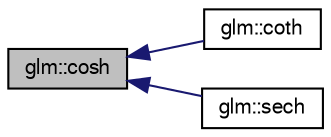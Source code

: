 digraph G
{
  bgcolor="transparent";
  edge [fontname="FreeSans",fontsize=10,labelfontname="FreeSans",labelfontsize=10];
  node [fontname="FreeSans",fontsize=10,shape=record];
  rankdir=LR;
  Node1 [label="glm::cosh",height=0.2,width=0.4,color="black", fillcolor="grey75", style="filled" fontcolor="black"];
  Node1 -> Node2 [dir=back,color="midnightblue",fontsize=10,style="solid"];
  Node2 [label="glm::coth",height=0.2,width=0.4,color="black",URL="$group__gtc__reciprocal.html#g8bc5d51e10b478b061a071eb91258d35"];
  Node1 -> Node3 [dir=back,color="midnightblue",fontsize=10,style="solid"];
  Node3 [label="glm::sech",height=0.2,width=0.4,color="black",URL="$group__gtc__reciprocal.html#g6193b8e823dea616d6badca8076da066"];
}
